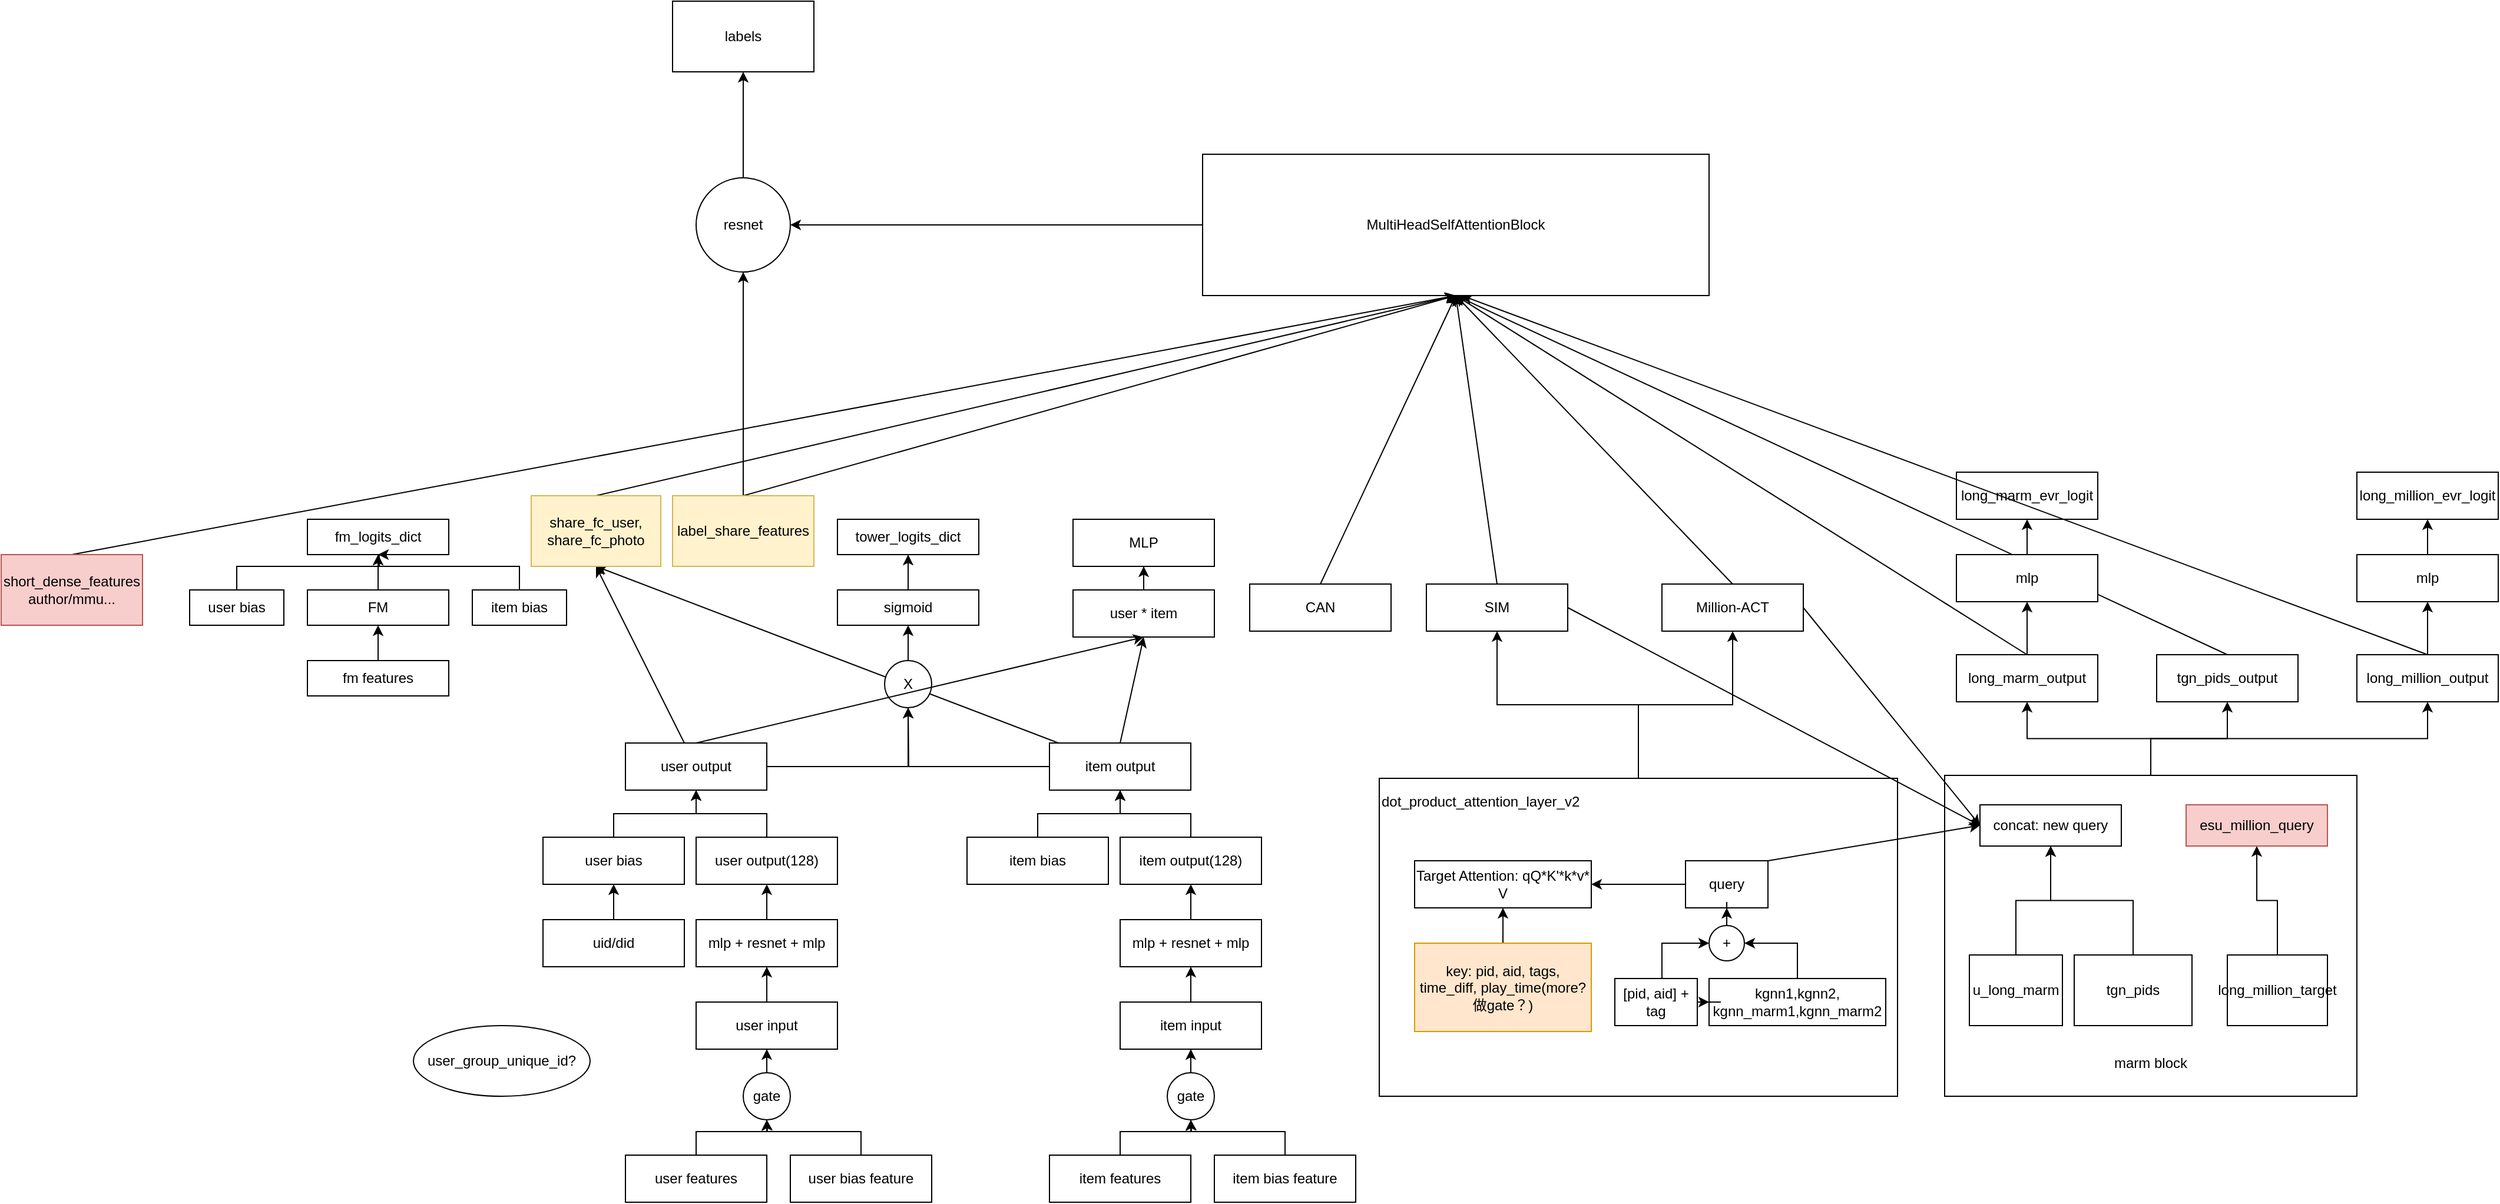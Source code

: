 <mxfile version="28.2.3">
  <diagram name="第 1 页" id="NnYnvmyBaRAYeifzK2Se">
    <mxGraphModel dx="1793" dy="1827" grid="1" gridSize="10" guides="1" tooltips="1" connect="1" arrows="1" fold="1" page="1" pageScale="1" pageWidth="827" pageHeight="1169" math="0" shadow="0">
      <root>
        <mxCell id="0" />
        <mxCell id="1" parent="0" />
        <mxCell id="24taLyYYHlg751Q2959I-1" style="edgeStyle=orthogonalEdgeStyle;rounded=0;orthogonalLoop=1;jettySize=auto;html=1;entryX=0.5;entryY=1;entryDx=0;entryDy=0;" edge="1" parent="1" source="24taLyYYHlg751Q2959I-4" target="24taLyYYHlg751Q2959I-90">
          <mxGeometry relative="1" as="geometry" />
        </mxCell>
        <mxCell id="24taLyYYHlg751Q2959I-2" style="edgeStyle=orthogonalEdgeStyle;rounded=0;orthogonalLoop=1;jettySize=auto;html=1;exitX=0.5;exitY=0;exitDx=0;exitDy=0;entryX=0.5;entryY=1;entryDx=0;entryDy=0;" edge="1" parent="1" source="24taLyYYHlg751Q2959I-4" target="24taLyYYHlg751Q2959I-92">
          <mxGeometry relative="1" as="geometry" />
        </mxCell>
        <mxCell id="24taLyYYHlg751Q2959I-3" style="edgeStyle=orthogonalEdgeStyle;rounded=0;orthogonalLoop=1;jettySize=auto;html=1;exitX=0.5;exitY=0;exitDx=0;exitDy=0;entryX=0.5;entryY=1;entryDx=0;entryDy=0;" edge="1" parent="1" source="24taLyYYHlg751Q2959I-4" target="24taLyYYHlg751Q2959I-100">
          <mxGeometry relative="1" as="geometry" />
        </mxCell>
        <mxCell id="24taLyYYHlg751Q2959I-4" value="&lt;div&gt;&lt;br&gt;&lt;/div&gt;&lt;div&gt;&lt;br&gt;&lt;/div&gt;&lt;div&gt;&lt;br&gt;&lt;/div&gt;&lt;div&gt;&lt;br&gt;&lt;/div&gt;&lt;div&gt;&lt;br&gt;&lt;/div&gt;&lt;div&gt;&lt;br&gt;&lt;/div&gt;&lt;div&gt;&lt;br&gt;&lt;/div&gt;&lt;div&gt;&lt;br&gt;&lt;/div&gt;&lt;div&gt;&lt;br&gt;&lt;/div&gt;&lt;div&gt;&lt;br&gt;&lt;/div&gt;&lt;div&gt;&lt;br&gt;&lt;/div&gt;&lt;div&gt;&lt;br&gt;&lt;/div&gt;&lt;div&gt;&lt;br&gt;&lt;/div&gt;&lt;div&gt;&lt;br&gt;&lt;/div&gt;&lt;div&gt;&lt;br&gt;&lt;/div&gt;&lt;div&gt;marm block&lt;/div&gt;" style="rounded=0;whiteSpace=wrap;html=1;" vertex="1" parent="1">
          <mxGeometry x="1220" y="47.5" width="350" height="272.5" as="geometry" />
        </mxCell>
        <mxCell id="24taLyYYHlg751Q2959I-5" style="edgeStyle=orthogonalEdgeStyle;rounded=0;orthogonalLoop=1;jettySize=auto;html=1;exitX=0.5;exitY=0;exitDx=0;exitDy=0;entryX=0.5;entryY=1;entryDx=0;entryDy=0;" edge="1" parent="1" source="24taLyYYHlg751Q2959I-6" target="24taLyYYHlg751Q2959I-10">
          <mxGeometry relative="1" as="geometry" />
        </mxCell>
        <mxCell id="24taLyYYHlg751Q2959I-6" value="user features" style="rounded=0;whiteSpace=wrap;html=1;" vertex="1" parent="1">
          <mxGeometry x="100" y="370" width="120" height="40" as="geometry" />
        </mxCell>
        <mxCell id="24taLyYYHlg751Q2959I-7" style="edgeStyle=orthogonalEdgeStyle;rounded=0;orthogonalLoop=1;jettySize=auto;html=1;exitX=0.5;exitY=0;exitDx=0;exitDy=0;" edge="1" parent="1" source="24taLyYYHlg751Q2959I-8">
          <mxGeometry relative="1" as="geometry">
            <mxPoint x="220" y="340" as="targetPoint" />
          </mxGeometry>
        </mxCell>
        <mxCell id="24taLyYYHlg751Q2959I-8" value="user bias feature" style="rounded=0;whiteSpace=wrap;html=1;" vertex="1" parent="1">
          <mxGeometry x="240" y="370" width="120" height="40" as="geometry" />
        </mxCell>
        <mxCell id="24taLyYYHlg751Q2959I-9" value="" style="edgeStyle=orthogonalEdgeStyle;rounded=0;orthogonalLoop=1;jettySize=auto;html=1;" edge="1" parent="1" source="24taLyYYHlg751Q2959I-10" target="24taLyYYHlg751Q2959I-12">
          <mxGeometry relative="1" as="geometry" />
        </mxCell>
        <mxCell id="24taLyYYHlg751Q2959I-10" value="gate" style="ellipse;whiteSpace=wrap;html=1;aspect=fixed;" vertex="1" parent="1">
          <mxGeometry x="200" y="300" width="40" height="40" as="geometry" />
        </mxCell>
        <mxCell id="24taLyYYHlg751Q2959I-11" value="" style="edgeStyle=orthogonalEdgeStyle;rounded=0;orthogonalLoop=1;jettySize=auto;html=1;" edge="1" parent="1" source="24taLyYYHlg751Q2959I-12" target="24taLyYYHlg751Q2959I-14">
          <mxGeometry relative="1" as="geometry" />
        </mxCell>
        <mxCell id="24taLyYYHlg751Q2959I-12" value="user input" style="rounded=0;whiteSpace=wrap;html=1;" vertex="1" parent="1">
          <mxGeometry x="160" y="240" width="120" height="40" as="geometry" />
        </mxCell>
        <mxCell id="24taLyYYHlg751Q2959I-13" value="" style="edgeStyle=orthogonalEdgeStyle;rounded=0;orthogonalLoop=1;jettySize=auto;html=1;" edge="1" parent="1" source="24taLyYYHlg751Q2959I-14" target="24taLyYYHlg751Q2959I-16">
          <mxGeometry relative="1" as="geometry" />
        </mxCell>
        <mxCell id="24taLyYYHlg751Q2959I-14" value="mlp + resnet + mlp" style="rounded=0;whiteSpace=wrap;html=1;" vertex="1" parent="1">
          <mxGeometry x="160" y="170" width="120" height="40" as="geometry" />
        </mxCell>
        <mxCell id="24taLyYYHlg751Q2959I-15" style="edgeStyle=orthogonalEdgeStyle;rounded=0;orthogonalLoop=1;jettySize=auto;html=1;exitX=0.5;exitY=0;exitDx=0;exitDy=0;entryX=0.5;entryY=1;entryDx=0;entryDy=0;" edge="1" parent="1" source="24taLyYYHlg751Q2959I-16" target="24taLyYYHlg751Q2959I-21">
          <mxGeometry relative="1" as="geometry" />
        </mxCell>
        <mxCell id="24taLyYYHlg751Q2959I-16" value="user output(128)" style="rounded=0;whiteSpace=wrap;html=1;" vertex="1" parent="1">
          <mxGeometry x="160" y="100" width="120" height="40" as="geometry" />
        </mxCell>
        <mxCell id="24taLyYYHlg751Q2959I-17" style="edgeStyle=orthogonalEdgeStyle;rounded=0;orthogonalLoop=1;jettySize=auto;html=1;exitX=0.5;exitY=0;exitDx=0;exitDy=0;entryX=0.5;entryY=1;entryDx=0;entryDy=0;" edge="1" parent="1" source="24taLyYYHlg751Q2959I-18" target="24taLyYYHlg751Q2959I-21">
          <mxGeometry relative="1" as="geometry" />
        </mxCell>
        <mxCell id="24taLyYYHlg751Q2959I-18" value="user bias" style="rounded=0;whiteSpace=wrap;html=1;" vertex="1" parent="1">
          <mxGeometry x="30" y="100" width="120" height="40" as="geometry" />
        </mxCell>
        <mxCell id="24taLyYYHlg751Q2959I-19" style="edgeStyle=orthogonalEdgeStyle;rounded=0;orthogonalLoop=1;jettySize=auto;html=1;exitX=1;exitY=0.5;exitDx=0;exitDy=0;entryX=0.5;entryY=1;entryDx=0;entryDy=0;" edge="1" parent="1" source="24taLyYYHlg751Q2959I-21" target="24taLyYYHlg751Q2959I-44">
          <mxGeometry relative="1" as="geometry" />
        </mxCell>
        <mxCell id="24taLyYYHlg751Q2959I-20" style="rounded=0;orthogonalLoop=1;jettySize=auto;html=1;entryX=0.5;entryY=1;entryDx=0;entryDy=0;" edge="1" parent="1" source="24taLyYYHlg751Q2959I-21" target="24taLyYYHlg751Q2959I-112">
          <mxGeometry relative="1" as="geometry" />
        </mxCell>
        <mxCell id="24taLyYYHlg751Q2959I-21" value="user output" style="rounded=0;whiteSpace=wrap;html=1;" vertex="1" parent="1">
          <mxGeometry x="100" y="20" width="120" height="40" as="geometry" />
        </mxCell>
        <mxCell id="24taLyYYHlg751Q2959I-22" value="user_group_unique_id?" style="ellipse;whiteSpace=wrap;html=1;" vertex="1" parent="1">
          <mxGeometry x="-80" y="260" width="150" height="60" as="geometry" />
        </mxCell>
        <mxCell id="24taLyYYHlg751Q2959I-23" style="edgeStyle=orthogonalEdgeStyle;rounded=0;orthogonalLoop=1;jettySize=auto;html=1;exitX=0.5;exitY=0;exitDx=0;exitDy=0;entryX=0.5;entryY=1;entryDx=0;entryDy=0;" edge="1" parent="1" source="24taLyYYHlg751Q2959I-24" target="24taLyYYHlg751Q2959I-28">
          <mxGeometry relative="1" as="geometry" />
        </mxCell>
        <mxCell id="24taLyYYHlg751Q2959I-24" value="item features" style="rounded=0;whiteSpace=wrap;html=1;" vertex="1" parent="1">
          <mxGeometry x="460" y="370" width="120" height="40" as="geometry" />
        </mxCell>
        <mxCell id="24taLyYYHlg751Q2959I-25" style="edgeStyle=orthogonalEdgeStyle;rounded=0;orthogonalLoop=1;jettySize=auto;html=1;exitX=0.5;exitY=0;exitDx=0;exitDy=0;" edge="1" parent="1" source="24taLyYYHlg751Q2959I-26">
          <mxGeometry relative="1" as="geometry">
            <mxPoint x="580" y="340" as="targetPoint" />
          </mxGeometry>
        </mxCell>
        <mxCell id="24taLyYYHlg751Q2959I-26" value="item bias feature" style="rounded=0;whiteSpace=wrap;html=1;" vertex="1" parent="1">
          <mxGeometry x="600" y="370" width="120" height="40" as="geometry" />
        </mxCell>
        <mxCell id="24taLyYYHlg751Q2959I-27" value="" style="edgeStyle=orthogonalEdgeStyle;rounded=0;orthogonalLoop=1;jettySize=auto;html=1;" edge="1" parent="1" source="24taLyYYHlg751Q2959I-28" target="24taLyYYHlg751Q2959I-30">
          <mxGeometry relative="1" as="geometry" />
        </mxCell>
        <mxCell id="24taLyYYHlg751Q2959I-28" value="gate" style="ellipse;whiteSpace=wrap;html=1;aspect=fixed;" vertex="1" parent="1">
          <mxGeometry x="560" y="300" width="40" height="40" as="geometry" />
        </mxCell>
        <mxCell id="24taLyYYHlg751Q2959I-29" value="" style="edgeStyle=orthogonalEdgeStyle;rounded=0;orthogonalLoop=1;jettySize=auto;html=1;" edge="1" parent="1" source="24taLyYYHlg751Q2959I-30" target="24taLyYYHlg751Q2959I-32">
          <mxGeometry relative="1" as="geometry" />
        </mxCell>
        <mxCell id="24taLyYYHlg751Q2959I-30" value="item input" style="rounded=0;whiteSpace=wrap;html=1;" vertex="1" parent="1">
          <mxGeometry x="520" y="240" width="120" height="40" as="geometry" />
        </mxCell>
        <mxCell id="24taLyYYHlg751Q2959I-31" value="" style="edgeStyle=orthogonalEdgeStyle;rounded=0;orthogonalLoop=1;jettySize=auto;html=1;" edge="1" parent="1" source="24taLyYYHlg751Q2959I-32" target="24taLyYYHlg751Q2959I-34">
          <mxGeometry relative="1" as="geometry" />
        </mxCell>
        <mxCell id="24taLyYYHlg751Q2959I-32" value="mlp + resnet + mlp" style="rounded=0;whiteSpace=wrap;html=1;" vertex="1" parent="1">
          <mxGeometry x="520" y="170" width="120" height="40" as="geometry" />
        </mxCell>
        <mxCell id="24taLyYYHlg751Q2959I-33" style="edgeStyle=orthogonalEdgeStyle;rounded=0;orthogonalLoop=1;jettySize=auto;html=1;exitX=0.5;exitY=0;exitDx=0;exitDy=0;entryX=0.5;entryY=1;entryDx=0;entryDy=0;" edge="1" parent="1" source="24taLyYYHlg751Q2959I-34" target="24taLyYYHlg751Q2959I-40">
          <mxGeometry relative="1" as="geometry" />
        </mxCell>
        <mxCell id="24taLyYYHlg751Q2959I-34" value="item output(128)" style="rounded=0;whiteSpace=wrap;html=1;" vertex="1" parent="1">
          <mxGeometry x="520" y="100" width="120" height="40" as="geometry" />
        </mxCell>
        <mxCell id="24taLyYYHlg751Q2959I-35" style="edgeStyle=orthogonalEdgeStyle;rounded=0;orthogonalLoop=1;jettySize=auto;html=1;exitX=0.5;exitY=0;exitDx=0;exitDy=0;entryX=0.5;entryY=1;entryDx=0;entryDy=0;" edge="1" parent="1" source="24taLyYYHlg751Q2959I-36" target="24taLyYYHlg751Q2959I-40">
          <mxGeometry relative="1" as="geometry" />
        </mxCell>
        <mxCell id="24taLyYYHlg751Q2959I-36" value="item bias" style="rounded=0;whiteSpace=wrap;html=1;" vertex="1" parent="1">
          <mxGeometry x="390" y="100" width="120" height="40" as="geometry" />
        </mxCell>
        <mxCell id="24taLyYYHlg751Q2959I-37" style="edgeStyle=orthogonalEdgeStyle;rounded=0;orthogonalLoop=1;jettySize=auto;html=1;exitX=0;exitY=0.5;exitDx=0;exitDy=0;" edge="1" parent="1" source="24taLyYYHlg751Q2959I-40">
          <mxGeometry relative="1" as="geometry">
            <mxPoint x="340" y="-10" as="targetPoint" />
          </mxGeometry>
        </mxCell>
        <mxCell id="24taLyYYHlg751Q2959I-38" style="rounded=0;orthogonalLoop=1;jettySize=auto;html=1;exitX=0.5;exitY=0;exitDx=0;exitDy=0;entryX=0.5;entryY=1;entryDx=0;entryDy=0;" edge="1" parent="1" source="24taLyYYHlg751Q2959I-40" target="24taLyYYHlg751Q2959I-58">
          <mxGeometry relative="1" as="geometry" />
        </mxCell>
        <mxCell id="24taLyYYHlg751Q2959I-39" style="rounded=0;orthogonalLoop=1;jettySize=auto;html=1;entryX=0.5;entryY=1;entryDx=0;entryDy=0;" edge="1" parent="1" source="24taLyYYHlg751Q2959I-40" target="24taLyYYHlg751Q2959I-112">
          <mxGeometry relative="1" as="geometry">
            <mxPoint x="150" y="-90" as="targetPoint" />
          </mxGeometry>
        </mxCell>
        <mxCell id="24taLyYYHlg751Q2959I-40" value="item output" style="rounded=0;whiteSpace=wrap;html=1;" vertex="1" parent="1">
          <mxGeometry x="460" y="20" width="120" height="40" as="geometry" />
        </mxCell>
        <mxCell id="24taLyYYHlg751Q2959I-41" style="edgeStyle=orthogonalEdgeStyle;rounded=0;orthogonalLoop=1;jettySize=auto;html=1;exitX=0.5;exitY=0;exitDx=0;exitDy=0;entryX=0.5;entryY=1;entryDx=0;entryDy=0;" edge="1" parent="1" source="24taLyYYHlg751Q2959I-42" target="24taLyYYHlg751Q2959I-18">
          <mxGeometry relative="1" as="geometry" />
        </mxCell>
        <mxCell id="24taLyYYHlg751Q2959I-42" value="uid/did" style="rounded=0;whiteSpace=wrap;html=1;" vertex="1" parent="1">
          <mxGeometry x="30" y="170" width="120" height="40" as="geometry" />
        </mxCell>
        <mxCell id="24taLyYYHlg751Q2959I-43" style="edgeStyle=orthogonalEdgeStyle;rounded=0;orthogonalLoop=1;jettySize=auto;html=1;entryX=0.5;entryY=1;entryDx=0;entryDy=0;" edge="1" parent="1" source="24taLyYYHlg751Q2959I-44" target="24taLyYYHlg751Q2959I-46">
          <mxGeometry relative="1" as="geometry" />
        </mxCell>
        <mxCell id="24taLyYYHlg751Q2959I-44" value="X" style="ellipse;whiteSpace=wrap;html=1;aspect=fixed;" vertex="1" parent="1">
          <mxGeometry x="320" y="-50" width="40" height="40" as="geometry" />
        </mxCell>
        <mxCell id="24taLyYYHlg751Q2959I-45" value="" style="edgeStyle=orthogonalEdgeStyle;rounded=0;orthogonalLoop=1;jettySize=auto;html=1;" edge="1" parent="1" source="24taLyYYHlg751Q2959I-46" target="24taLyYYHlg751Q2959I-47">
          <mxGeometry relative="1" as="geometry" />
        </mxCell>
        <mxCell id="24taLyYYHlg751Q2959I-46" value="sigmoid" style="rounded=0;whiteSpace=wrap;html=1;" vertex="1" parent="1">
          <mxGeometry x="280" y="-110" width="120" height="30" as="geometry" />
        </mxCell>
        <mxCell id="24taLyYYHlg751Q2959I-47" value="tower_logits_dict" style="rounded=0;whiteSpace=wrap;html=1;" vertex="1" parent="1">
          <mxGeometry x="280" y="-170" width="120" height="30" as="geometry" />
        </mxCell>
        <mxCell id="24taLyYYHlg751Q2959I-48" value="fm_logits_dict" style="rounded=0;whiteSpace=wrap;html=1;" vertex="1" parent="1">
          <mxGeometry x="-170" y="-170" width="120" height="30" as="geometry" />
        </mxCell>
        <mxCell id="24taLyYYHlg751Q2959I-49" value="" style="edgeStyle=orthogonalEdgeStyle;rounded=0;orthogonalLoop=1;jettySize=auto;html=1;" edge="1" parent="1" source="24taLyYYHlg751Q2959I-50" target="24taLyYYHlg751Q2959I-48">
          <mxGeometry relative="1" as="geometry" />
        </mxCell>
        <mxCell id="24taLyYYHlg751Q2959I-50" value="FM" style="rounded=0;whiteSpace=wrap;html=1;" vertex="1" parent="1">
          <mxGeometry x="-170" y="-110" width="120" height="30" as="geometry" />
        </mxCell>
        <mxCell id="24taLyYYHlg751Q2959I-51" value="" style="edgeStyle=orthogonalEdgeStyle;rounded=0;orthogonalLoop=1;jettySize=auto;html=1;" edge="1" parent="1" source="24taLyYYHlg751Q2959I-52" target="24taLyYYHlg751Q2959I-50">
          <mxGeometry relative="1" as="geometry" />
        </mxCell>
        <mxCell id="24taLyYYHlg751Q2959I-52" value="fm features" style="rounded=0;whiteSpace=wrap;html=1;" vertex="1" parent="1">
          <mxGeometry x="-170" y="-50" width="120" height="30" as="geometry" />
        </mxCell>
        <mxCell id="24taLyYYHlg751Q2959I-53" style="edgeStyle=orthogonalEdgeStyle;rounded=0;orthogonalLoop=1;jettySize=auto;html=1;" edge="1" parent="1" source="24taLyYYHlg751Q2959I-54">
          <mxGeometry relative="1" as="geometry">
            <mxPoint x="-110" y="-140" as="targetPoint" />
            <Array as="points">
              <mxPoint x="-230" y="-130" />
              <mxPoint x="-109" y="-130" />
            </Array>
          </mxGeometry>
        </mxCell>
        <mxCell id="24taLyYYHlg751Q2959I-54" value="user bias" style="rounded=0;whiteSpace=wrap;html=1;" vertex="1" parent="1">
          <mxGeometry x="-270" y="-110" width="80" height="30" as="geometry" />
        </mxCell>
        <mxCell id="24taLyYYHlg751Q2959I-55" style="edgeStyle=orthogonalEdgeStyle;rounded=0;orthogonalLoop=1;jettySize=auto;html=1;entryX=0.5;entryY=1;entryDx=0;entryDy=0;" edge="1" parent="1" source="24taLyYYHlg751Q2959I-56" target="24taLyYYHlg751Q2959I-48">
          <mxGeometry relative="1" as="geometry">
            <Array as="points">
              <mxPoint x="10" y="-130" />
              <mxPoint x="-110" y="-130" />
            </Array>
          </mxGeometry>
        </mxCell>
        <mxCell id="24taLyYYHlg751Q2959I-56" value="item bias" style="rounded=0;whiteSpace=wrap;html=1;" vertex="1" parent="1">
          <mxGeometry x="-30" y="-110" width="80" height="30" as="geometry" />
        </mxCell>
        <mxCell id="24taLyYYHlg751Q2959I-57" style="edgeStyle=orthogonalEdgeStyle;rounded=0;orthogonalLoop=1;jettySize=auto;html=1;exitX=0.5;exitY=0;exitDx=0;exitDy=0;" edge="1" parent="1" source="24taLyYYHlg751Q2959I-58" target="24taLyYYHlg751Q2959I-60">
          <mxGeometry relative="1" as="geometry" />
        </mxCell>
        <mxCell id="24taLyYYHlg751Q2959I-58" value="user * item" style="rounded=0;whiteSpace=wrap;html=1;" vertex="1" parent="1">
          <mxGeometry x="480" y="-110" width="120" height="40" as="geometry" />
        </mxCell>
        <mxCell id="24taLyYYHlg751Q2959I-59" style="rounded=0;orthogonalLoop=1;jettySize=auto;html=1;exitX=0.5;exitY=0;exitDx=0;exitDy=0;entryX=0.5;entryY=1;entryDx=0;entryDy=0;" edge="1" parent="1" source="24taLyYYHlg751Q2959I-21" target="24taLyYYHlg751Q2959I-58">
          <mxGeometry relative="1" as="geometry" />
        </mxCell>
        <mxCell id="24taLyYYHlg751Q2959I-60" value="MLP" style="rounded=0;whiteSpace=wrap;html=1;" vertex="1" parent="1">
          <mxGeometry x="480" y="-170" width="120" height="40" as="geometry" />
        </mxCell>
        <mxCell id="24taLyYYHlg751Q2959I-61" style="edgeStyle=orthogonalEdgeStyle;rounded=0;orthogonalLoop=1;jettySize=auto;html=1;entryX=0.5;entryY=1;entryDx=0;entryDy=0;" edge="1" parent="1" source="24taLyYYHlg751Q2959I-63" target="24taLyYYHlg751Q2959I-79">
          <mxGeometry relative="1" as="geometry" />
        </mxCell>
        <mxCell id="24taLyYYHlg751Q2959I-62" style="edgeStyle=orthogonalEdgeStyle;rounded=0;orthogonalLoop=1;jettySize=auto;html=1;exitX=0.5;exitY=0;exitDx=0;exitDy=0;entryX=0.5;entryY=1;entryDx=0;entryDy=0;" edge="1" parent="1" source="24taLyYYHlg751Q2959I-63" target="24taLyYYHlg751Q2959I-82">
          <mxGeometry relative="1" as="geometry" />
        </mxCell>
        <mxCell id="24taLyYYHlg751Q2959I-63" value="dot_product_attention_layer_v2&lt;div&gt;&lt;br&gt;&lt;/div&gt;&lt;div&gt;&lt;br&gt;&lt;/div&gt;&lt;div&gt;&lt;br&gt;&lt;/div&gt;&lt;div&gt;&lt;br&gt;&lt;/div&gt;&lt;div&gt;&lt;br&gt;&lt;/div&gt;&lt;div&gt;&lt;br&gt;&lt;/div&gt;&lt;div&gt;&lt;br&gt;&lt;/div&gt;&lt;div&gt;&lt;br&gt;&lt;/div&gt;&lt;div&gt;&lt;br&gt;&lt;/div&gt;&lt;div&gt;&lt;br&gt;&lt;/div&gt;&lt;div&gt;&lt;br&gt;&lt;/div&gt;&lt;div&gt;&lt;br&gt;&lt;/div&gt;&lt;div&gt;&lt;br&gt;&lt;/div&gt;&lt;div&gt;&lt;br&gt;&lt;/div&gt;&lt;div&gt;&lt;br&gt;&lt;/div&gt;&lt;div&gt;&lt;br&gt;&lt;/div&gt;" style="rounded=0;whiteSpace=wrap;html=1;align=left;" vertex="1" parent="1">
          <mxGeometry x="740" y="50" width="440" height="270" as="geometry" />
        </mxCell>
        <mxCell id="24taLyYYHlg751Q2959I-64" style="edgeStyle=orthogonalEdgeStyle;rounded=0;orthogonalLoop=1;jettySize=auto;html=1;entryX=1;entryY=0.5;entryDx=0;entryDy=0;" edge="1" parent="1" source="24taLyYYHlg751Q2959I-66" target="24taLyYYHlg751Q2959I-76">
          <mxGeometry relative="1" as="geometry" />
        </mxCell>
        <mxCell id="24taLyYYHlg751Q2959I-65" style="rounded=0;orthogonalLoop=1;jettySize=auto;html=1;exitX=1;exitY=0;exitDx=0;exitDy=0;entryX=0;entryY=0.5;entryDx=0;entryDy=0;" edge="1" parent="1" source="24taLyYYHlg751Q2959I-66" target="24taLyYYHlg751Q2959I-83">
          <mxGeometry relative="1" as="geometry" />
        </mxCell>
        <mxCell id="24taLyYYHlg751Q2959I-66" value="query" style="rounded=0;whiteSpace=wrap;html=1;" vertex="1" parent="1">
          <mxGeometry x="1000" y="120" width="70" height="40" as="geometry" />
        </mxCell>
        <mxCell id="24taLyYYHlg751Q2959I-67" style="edgeStyle=orthogonalEdgeStyle;rounded=0;orthogonalLoop=1;jettySize=auto;html=1;entryX=1;entryY=0.5;entryDx=0;entryDy=0;" edge="1" parent="1" source="24taLyYYHlg751Q2959I-68" target="24taLyYYHlg751Q2959I-73">
          <mxGeometry relative="1" as="geometry" />
        </mxCell>
        <mxCell id="24taLyYYHlg751Q2959I-68" value="kgnn1,kgnn2,&lt;div&gt;kgnn_marm1,kgnn_marm2&lt;/div&gt;" style="rounded=0;whiteSpace=wrap;html=1;" vertex="1" parent="1">
          <mxGeometry x="1020" y="220" width="150" height="40" as="geometry" />
        </mxCell>
        <mxCell id="24taLyYYHlg751Q2959I-69" style="edgeStyle=orthogonalEdgeStyle;rounded=0;orthogonalLoop=1;jettySize=auto;html=1;entryX=0;entryY=0.5;entryDx=0;entryDy=0;" edge="1" parent="1" source="24taLyYYHlg751Q2959I-71" target="24taLyYYHlg751Q2959I-68">
          <mxGeometry relative="1" as="geometry" />
        </mxCell>
        <mxCell id="24taLyYYHlg751Q2959I-70" style="edgeStyle=orthogonalEdgeStyle;rounded=0;orthogonalLoop=1;jettySize=auto;html=1;entryX=0.5;entryY=1;entryDx=0;entryDy=0;" edge="1" parent="1" source="24taLyYYHlg751Q2959I-73" target="24taLyYYHlg751Q2959I-66">
          <mxGeometry relative="1" as="geometry" />
        </mxCell>
        <mxCell id="24taLyYYHlg751Q2959I-71" value="[pid, aid] + tag" style="rounded=0;whiteSpace=wrap;html=1;" vertex="1" parent="1">
          <mxGeometry x="940" y="220" width="70" height="40" as="geometry" />
        </mxCell>
        <mxCell id="24taLyYYHlg751Q2959I-72" value="" style="edgeStyle=orthogonalEdgeStyle;rounded=0;orthogonalLoop=1;jettySize=auto;html=1;entryX=0;entryY=0.5;entryDx=0;entryDy=0;" edge="1" parent="1" source="24taLyYYHlg751Q2959I-71" target="24taLyYYHlg751Q2959I-73">
          <mxGeometry relative="1" as="geometry">
            <mxPoint x="975" y="220" as="sourcePoint" />
            <mxPoint x="1035" y="160" as="targetPoint" />
            <Array as="points">
              <mxPoint x="980" y="190" />
            </Array>
          </mxGeometry>
        </mxCell>
        <mxCell id="24taLyYYHlg751Q2959I-73" value="+" style="ellipse;whiteSpace=wrap;html=1;aspect=fixed;" vertex="1" parent="1">
          <mxGeometry x="1020" y="175" width="30" height="30" as="geometry" />
        </mxCell>
        <mxCell id="24taLyYYHlg751Q2959I-74" style="edgeStyle=orthogonalEdgeStyle;rounded=0;orthogonalLoop=1;jettySize=auto;html=1;exitX=0.5;exitY=0;exitDx=0;exitDy=0;entryX=0.5;entryY=1;entryDx=0;entryDy=0;" edge="1" parent="1" source="24taLyYYHlg751Q2959I-75" target="24taLyYYHlg751Q2959I-76">
          <mxGeometry relative="1" as="geometry" />
        </mxCell>
        <mxCell id="24taLyYYHlg751Q2959I-75" value="key: pid, aid, tags, time_diff, play_time(more?做gate？)" style="rounded=0;whiteSpace=wrap;html=1;fillColor=#ffe6cc;strokeColor=#d79b00;" vertex="1" parent="1">
          <mxGeometry x="770" y="190" width="150" height="75" as="geometry" />
        </mxCell>
        <mxCell id="24taLyYYHlg751Q2959I-76" value="Target Attention: qQ*K&#39;*k*v* V" style="rounded=0;whiteSpace=wrap;html=1;" vertex="1" parent="1">
          <mxGeometry x="770" y="120" width="150" height="40" as="geometry" />
        </mxCell>
        <mxCell id="24taLyYYHlg751Q2959I-77" style="rounded=0;orthogonalLoop=1;jettySize=auto;html=1;exitX=1;exitY=0.5;exitDx=0;exitDy=0;entryX=0;entryY=0.5;entryDx=0;entryDy=0;" edge="1" parent="1" source="24taLyYYHlg751Q2959I-79" target="24taLyYYHlg751Q2959I-83">
          <mxGeometry relative="1" as="geometry">
            <mxPoint x="1240" y="-30" as="targetPoint" />
          </mxGeometry>
        </mxCell>
        <mxCell id="24taLyYYHlg751Q2959I-78" style="rounded=0;orthogonalLoop=1;jettySize=auto;html=1;exitX=0.5;exitY=0;exitDx=0;exitDy=0;entryX=0.5;entryY=1;entryDx=0;entryDy=0;" edge="1" parent="1" source="24taLyYYHlg751Q2959I-79" target="24taLyYYHlg751Q2959I-106">
          <mxGeometry relative="1" as="geometry" />
        </mxCell>
        <mxCell id="24taLyYYHlg751Q2959I-79" value="SIM" style="rounded=0;whiteSpace=wrap;html=1;" vertex="1" parent="1">
          <mxGeometry x="780" y="-115" width="120" height="40" as="geometry" />
        </mxCell>
        <mxCell id="24taLyYYHlg751Q2959I-80" style="rounded=0;orthogonalLoop=1;jettySize=auto;html=1;exitX=1;exitY=0.5;exitDx=0;exitDy=0;entryX=0;entryY=0.5;entryDx=0;entryDy=0;" edge="1" parent="1" source="24taLyYYHlg751Q2959I-82" target="24taLyYYHlg751Q2959I-83">
          <mxGeometry relative="1" as="geometry" />
        </mxCell>
        <mxCell id="24taLyYYHlg751Q2959I-81" style="rounded=0;orthogonalLoop=1;jettySize=auto;html=1;exitX=0.5;exitY=0;exitDx=0;exitDy=0;entryX=0.5;entryY=1;entryDx=0;entryDy=0;" edge="1" parent="1" source="24taLyYYHlg751Q2959I-82" target="24taLyYYHlg751Q2959I-106">
          <mxGeometry relative="1" as="geometry" />
        </mxCell>
        <mxCell id="24taLyYYHlg751Q2959I-82" value="Million-ACT" style="rounded=0;whiteSpace=wrap;html=1;" vertex="1" parent="1">
          <mxGeometry x="980" y="-115" width="120" height="40" as="geometry" />
        </mxCell>
        <mxCell id="24taLyYYHlg751Q2959I-83" value="concat: new query" style="rounded=0;whiteSpace=wrap;html=1;" vertex="1" parent="1">
          <mxGeometry x="1250" y="72.5" width="120" height="35" as="geometry" />
        </mxCell>
        <mxCell id="24taLyYYHlg751Q2959I-84" style="edgeStyle=orthogonalEdgeStyle;rounded=0;orthogonalLoop=1;jettySize=auto;html=1;entryX=0.5;entryY=1;entryDx=0;entryDy=0;" edge="1" parent="1" source="24taLyYYHlg751Q2959I-85" target="24taLyYYHlg751Q2959I-83">
          <mxGeometry relative="1" as="geometry" />
        </mxCell>
        <mxCell id="24taLyYYHlg751Q2959I-85" value="u_long_marm" style="rounded=0;whiteSpace=wrap;html=1;" vertex="1" parent="1">
          <mxGeometry x="1241" y="200" width="79" height="60" as="geometry" />
        </mxCell>
        <mxCell id="24taLyYYHlg751Q2959I-86" style="edgeStyle=orthogonalEdgeStyle;rounded=0;orthogonalLoop=1;jettySize=auto;html=1;entryX=0.5;entryY=1;entryDx=0;entryDy=0;" edge="1" parent="1" source="24taLyYYHlg751Q2959I-87" target="24taLyYYHlg751Q2959I-83">
          <mxGeometry relative="1" as="geometry" />
        </mxCell>
        <mxCell id="24taLyYYHlg751Q2959I-87" value="tgn_pids" style="rounded=0;whiteSpace=wrap;html=1;" vertex="1" parent="1">
          <mxGeometry x="1330" y="200" width="100" height="60" as="geometry" />
        </mxCell>
        <mxCell id="24taLyYYHlg751Q2959I-88" value="" style="edgeStyle=orthogonalEdgeStyle;rounded=0;orthogonalLoop=1;jettySize=auto;html=1;" edge="1" parent="1" source="24taLyYYHlg751Q2959I-90" target="24taLyYYHlg751Q2959I-94">
          <mxGeometry relative="1" as="geometry" />
        </mxCell>
        <mxCell id="24taLyYYHlg751Q2959I-89" style="rounded=0;orthogonalLoop=1;jettySize=auto;html=1;exitX=0.5;exitY=0;exitDx=0;exitDy=0;entryX=0.5;entryY=1;entryDx=0;entryDy=0;" edge="1" parent="1" source="24taLyYYHlg751Q2959I-90" target="24taLyYYHlg751Q2959I-106">
          <mxGeometry relative="1" as="geometry" />
        </mxCell>
        <mxCell id="24taLyYYHlg751Q2959I-90" value="long_marm_output" style="rounded=0;whiteSpace=wrap;html=1;" vertex="1" parent="1">
          <mxGeometry x="1230" y="-55" width="120" height="40" as="geometry" />
        </mxCell>
        <mxCell id="24taLyYYHlg751Q2959I-91" style="rounded=0;orthogonalLoop=1;jettySize=auto;html=1;exitX=0.5;exitY=0;exitDx=0;exitDy=0;entryX=0.5;entryY=1;entryDx=0;entryDy=0;" edge="1" parent="1" source="24taLyYYHlg751Q2959I-92" target="24taLyYYHlg751Q2959I-106">
          <mxGeometry relative="1" as="geometry" />
        </mxCell>
        <mxCell id="24taLyYYHlg751Q2959I-92" value="tgn_pids_output" style="rounded=0;whiteSpace=wrap;html=1;" vertex="1" parent="1">
          <mxGeometry x="1400" y="-55" width="120" height="40" as="geometry" />
        </mxCell>
        <mxCell id="24taLyYYHlg751Q2959I-93" value="" style="edgeStyle=orthogonalEdgeStyle;rounded=0;orthogonalLoop=1;jettySize=auto;html=1;" edge="1" parent="1" source="24taLyYYHlg751Q2959I-94" target="24taLyYYHlg751Q2959I-95">
          <mxGeometry relative="1" as="geometry" />
        </mxCell>
        <mxCell id="24taLyYYHlg751Q2959I-94" value="mlp" style="rounded=0;whiteSpace=wrap;html=1;" vertex="1" parent="1">
          <mxGeometry x="1230" y="-140" width="120" height="40" as="geometry" />
        </mxCell>
        <mxCell id="24taLyYYHlg751Q2959I-95" value="long_marm_evr_logit" style="rounded=0;whiteSpace=wrap;html=1;" vertex="1" parent="1">
          <mxGeometry x="1230" y="-210" width="120" height="40" as="geometry" />
        </mxCell>
        <mxCell id="24taLyYYHlg751Q2959I-96" style="edgeStyle=orthogonalEdgeStyle;rounded=0;orthogonalLoop=1;jettySize=auto;html=1;entryX=0.5;entryY=1;entryDx=0;entryDy=0;" edge="1" parent="1" source="24taLyYYHlg751Q2959I-97" target="24taLyYYHlg751Q2959I-101">
          <mxGeometry relative="1" as="geometry" />
        </mxCell>
        <mxCell id="24taLyYYHlg751Q2959I-97" value="long_million_target" style="rounded=0;whiteSpace=wrap;html=1;" vertex="1" parent="1">
          <mxGeometry x="1460" y="200" width="85" height="60" as="geometry" />
        </mxCell>
        <mxCell id="24taLyYYHlg751Q2959I-98" style="edgeStyle=orthogonalEdgeStyle;rounded=0;orthogonalLoop=1;jettySize=auto;html=1;entryX=0.5;entryY=1;entryDx=0;entryDy=0;" edge="1" parent="1" source="24taLyYYHlg751Q2959I-100" target="24taLyYYHlg751Q2959I-103">
          <mxGeometry relative="1" as="geometry" />
        </mxCell>
        <mxCell id="24taLyYYHlg751Q2959I-99" style="rounded=0;orthogonalLoop=1;jettySize=auto;html=1;exitX=0.5;exitY=0;exitDx=0;exitDy=0;" edge="1" parent="1" source="24taLyYYHlg751Q2959I-100">
          <mxGeometry relative="1" as="geometry">
            <mxPoint x="810" y="-360" as="targetPoint" />
          </mxGeometry>
        </mxCell>
        <mxCell id="24taLyYYHlg751Q2959I-100" value="long_million_output" style="rounded=0;whiteSpace=wrap;html=1;" vertex="1" parent="1">
          <mxGeometry x="1570" y="-55" width="120" height="40" as="geometry" />
        </mxCell>
        <mxCell id="24taLyYYHlg751Q2959I-101" value="esu_million_query" style="rounded=0;whiteSpace=wrap;html=1;fillColor=#f8cecc;strokeColor=#b85450;" vertex="1" parent="1">
          <mxGeometry x="1425" y="72.5" width="120" height="35" as="geometry" />
        </mxCell>
        <mxCell id="24taLyYYHlg751Q2959I-102" value="" style="edgeStyle=orthogonalEdgeStyle;rounded=0;orthogonalLoop=1;jettySize=auto;html=1;" edge="1" parent="1" source="24taLyYYHlg751Q2959I-103" target="24taLyYYHlg751Q2959I-104">
          <mxGeometry relative="1" as="geometry" />
        </mxCell>
        <mxCell id="24taLyYYHlg751Q2959I-103" value="mlp" style="rounded=0;whiteSpace=wrap;html=1;" vertex="1" parent="1">
          <mxGeometry x="1570" y="-140" width="120" height="40" as="geometry" />
        </mxCell>
        <mxCell id="24taLyYYHlg751Q2959I-104" value="long_million_evr_logit" style="rounded=0;whiteSpace=wrap;html=1;" vertex="1" parent="1">
          <mxGeometry x="1570" y="-210" width="120" height="40" as="geometry" />
        </mxCell>
        <mxCell id="24taLyYYHlg751Q2959I-105" style="edgeStyle=orthogonalEdgeStyle;rounded=0;orthogonalLoop=1;jettySize=auto;html=1;" edge="1" parent="1" source="24taLyYYHlg751Q2959I-106" target="24taLyYYHlg751Q2959I-116">
          <mxGeometry relative="1" as="geometry" />
        </mxCell>
        <mxCell id="24taLyYYHlg751Q2959I-106" value="MultiHeadSelfAttentionBlock" style="rounded=0;whiteSpace=wrap;html=1;" vertex="1" parent="1">
          <mxGeometry x="590" y="-480" width="430" height="120" as="geometry" />
        </mxCell>
        <mxCell id="24taLyYYHlg751Q2959I-107" style="rounded=0;orthogonalLoop=1;jettySize=auto;html=1;exitX=0.5;exitY=0;exitDx=0;exitDy=0;entryX=0.5;entryY=1;entryDx=0;entryDy=0;" edge="1" parent="1" source="24taLyYYHlg751Q2959I-108" target="24taLyYYHlg751Q2959I-106">
          <mxGeometry relative="1" as="geometry" />
        </mxCell>
        <mxCell id="24taLyYYHlg751Q2959I-108" value="CAN" style="rounded=0;whiteSpace=wrap;html=1;" vertex="1" parent="1">
          <mxGeometry x="630" y="-115" width="120" height="40" as="geometry" />
        </mxCell>
        <mxCell id="24taLyYYHlg751Q2959I-109" style="rounded=0;orthogonalLoop=1;jettySize=auto;html=1;exitX=0.5;exitY=0;exitDx=0;exitDy=0;entryX=0.5;entryY=1;entryDx=0;entryDy=0;" edge="1" parent="1" source="24taLyYYHlg751Q2959I-110" target="24taLyYYHlg751Q2959I-106">
          <mxGeometry relative="1" as="geometry" />
        </mxCell>
        <mxCell id="24taLyYYHlg751Q2959I-110" value="short_dense_features&lt;br&gt;author/mmu..." style="rounded=0;whiteSpace=wrap;html=1;fillColor=#f8cecc;strokeColor=#b85450;" vertex="1" parent="1">
          <mxGeometry x="-430" y="-140" width="120" height="60" as="geometry" />
        </mxCell>
        <mxCell id="24taLyYYHlg751Q2959I-111" style="rounded=0;orthogonalLoop=1;jettySize=auto;html=1;entryX=0.5;entryY=1;entryDx=0;entryDy=0;exitX=0.5;exitY=0;exitDx=0;exitDy=0;" edge="1" parent="1" source="24taLyYYHlg751Q2959I-112" target="24taLyYYHlg751Q2959I-106">
          <mxGeometry relative="1" as="geometry" />
        </mxCell>
        <mxCell id="24taLyYYHlg751Q2959I-112" value="share_fc_user, share_fc_photo" style="rounded=0;whiteSpace=wrap;html=1;fillColor=#fff2cc;strokeColor=#d6b656;" vertex="1" parent="1">
          <mxGeometry x="20" y="-190" width="110" height="60" as="geometry" />
        </mxCell>
        <mxCell id="24taLyYYHlg751Q2959I-113" style="rounded=0;orthogonalLoop=1;jettySize=auto;html=1;entryX=0.5;entryY=1;entryDx=0;entryDy=0;exitX=0.5;exitY=0;exitDx=0;exitDy=0;" edge="1" parent="1" source="24taLyYYHlg751Q2959I-115" target="24taLyYYHlg751Q2959I-106">
          <mxGeometry relative="1" as="geometry" />
        </mxCell>
        <mxCell id="24taLyYYHlg751Q2959I-114" style="edgeStyle=orthogonalEdgeStyle;rounded=0;orthogonalLoop=1;jettySize=auto;html=1;entryX=0.5;entryY=1;entryDx=0;entryDy=0;" edge="1" parent="1" source="24taLyYYHlg751Q2959I-115" target="24taLyYYHlg751Q2959I-116">
          <mxGeometry relative="1" as="geometry" />
        </mxCell>
        <mxCell id="24taLyYYHlg751Q2959I-115" value="&lt;div&gt;label_share_features&lt;/div&gt;" style="rounded=0;whiteSpace=wrap;html=1;fillColor=#fff2cc;strokeColor=#d6b656;" vertex="1" parent="1">
          <mxGeometry x="140" y="-190" width="120" height="60" as="geometry" />
        </mxCell>
        <mxCell id="24taLyYYHlg751Q2959I-116" value="resnet" style="ellipse;whiteSpace=wrap;html=1;aspect=fixed;" vertex="1" parent="1">
          <mxGeometry x="160" y="-460" width="80" height="80" as="geometry" />
        </mxCell>
        <mxCell id="24taLyYYHlg751Q2959I-117" value="labels" style="rounded=0;whiteSpace=wrap;html=1;" vertex="1" parent="1">
          <mxGeometry x="140" y="-610" width="120" height="60" as="geometry" />
        </mxCell>
        <mxCell id="24taLyYYHlg751Q2959I-118" style="edgeStyle=orthogonalEdgeStyle;rounded=0;orthogonalLoop=1;jettySize=auto;html=1;entryX=0.5;entryY=1;entryDx=0;entryDy=0;" edge="1" parent="1" source="24taLyYYHlg751Q2959I-116" target="24taLyYYHlg751Q2959I-117">
          <mxGeometry relative="1" as="geometry" />
        </mxCell>
      </root>
    </mxGraphModel>
  </diagram>
</mxfile>
